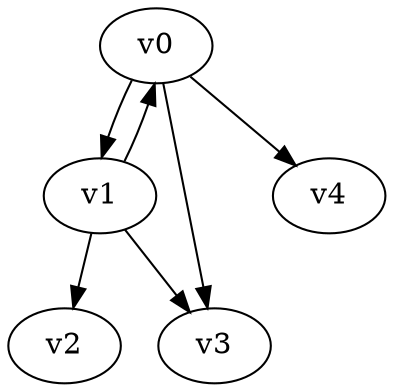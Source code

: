 // The Round Table
digraph {
	v0 [pos="0,2!"]
	v1 [pos="2,2!"]
	v2 [pos="2,0!"]
	v3 [pos="0,0!"]
	v4 [pos="-1,1!"]
	v0 -> v1
	v0 -> v3
	v0 -> v4
	v1 -> v0
	v1 -> v2
	v1 -> v3
}
